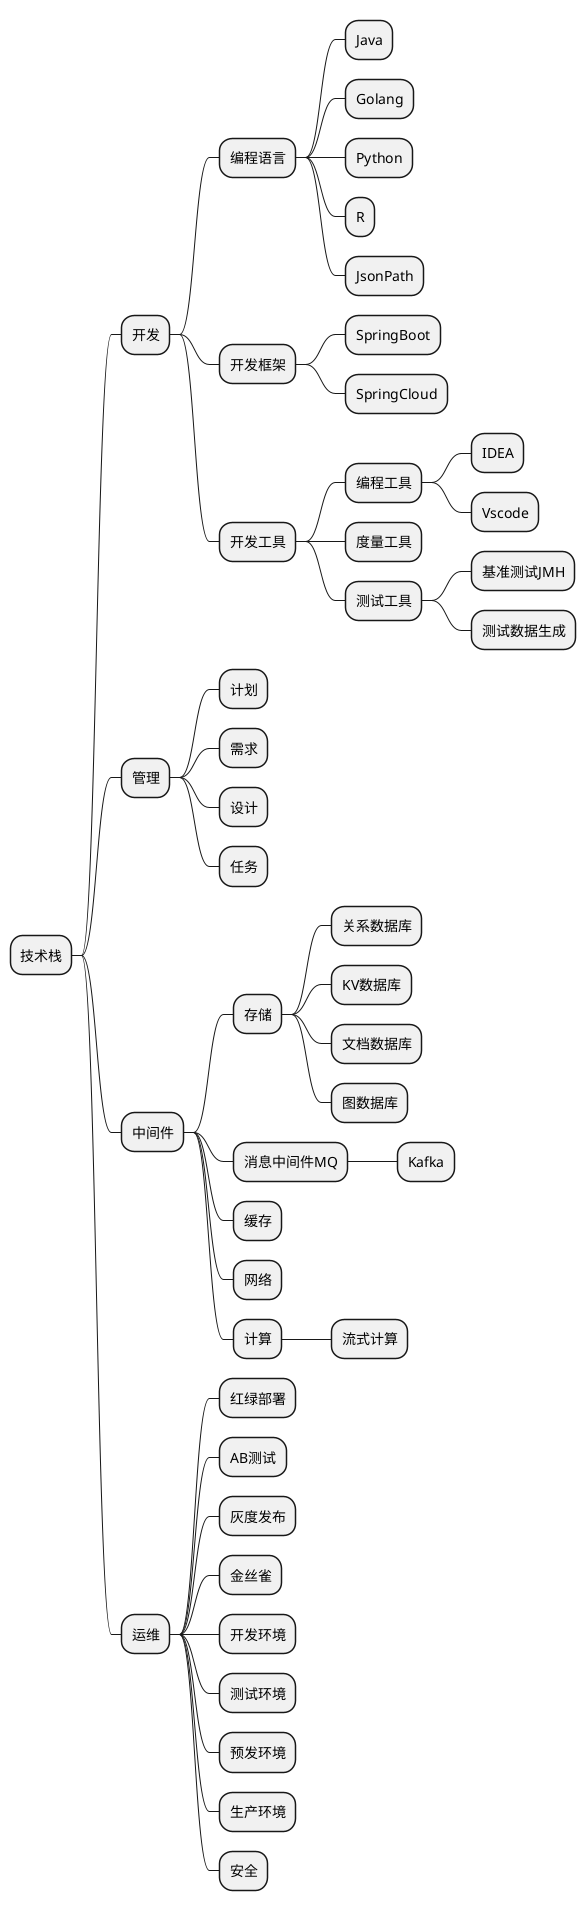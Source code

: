 # 技术栈

* 前端

``` plantuml
@startmindmap
*  技术栈
** 开发
*** 编程语言
**** Java
**** Golang
**** Python
**** R
**** JsonPath
*** 开发框架
**** SpringBoot
**** SpringCloud
*** 开发工具
**** 编程工具
***** IDEA
***** Vscode
**** 度量工具
**** 测试工具
***** 基准测试JMH
***** 测试数据生成
**  管理
*** 计划
*** 需求
*** 设计
*** 任务
** 中间件
*** 存储
**** 关系数据库
**** KV数据库
**** 文档数据库
**** 图数据库
*** 消息中间件MQ
**** Kafka
*** 缓存
*** 网络
*** 计算
**** 流式计算
** 运维
*** 红绿部署
*** AB测试
*** 灰度发布
*** 金丝雀
*** 开发环境
*** 测试环境
*** 预发环境
*** 生产环境
*** 安全

@endmindmap
``` plantuml

